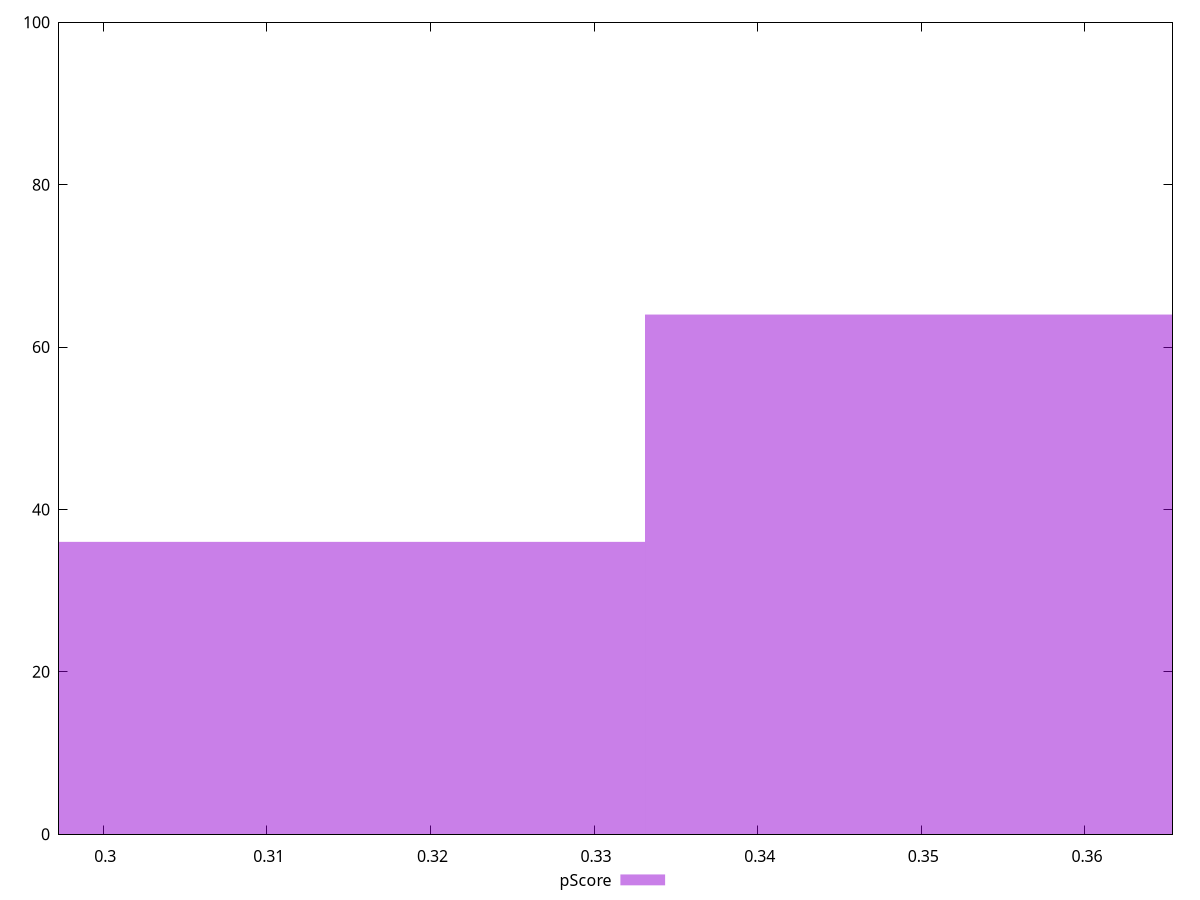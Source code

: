 reset

$pScore <<EOF
0.35270640245639057 64
0.3135168021834583 36
EOF

set key outside below
set boxwidth 0.039189600272932286
set xrange [0.29729948978425963:0.36534760307970204]
set yrange [0:100]
set trange [0:100]
set style fill transparent solid 0.5 noborder
set terminal svg size 640, 490 enhanced background rgb 'white'
set output "report_00018_2021-02-10T15-25-16.877Z/max-potential-fid/samples/pages/pScore/histogram.svg"

plot $pScore title "pScore" with boxes

reset
